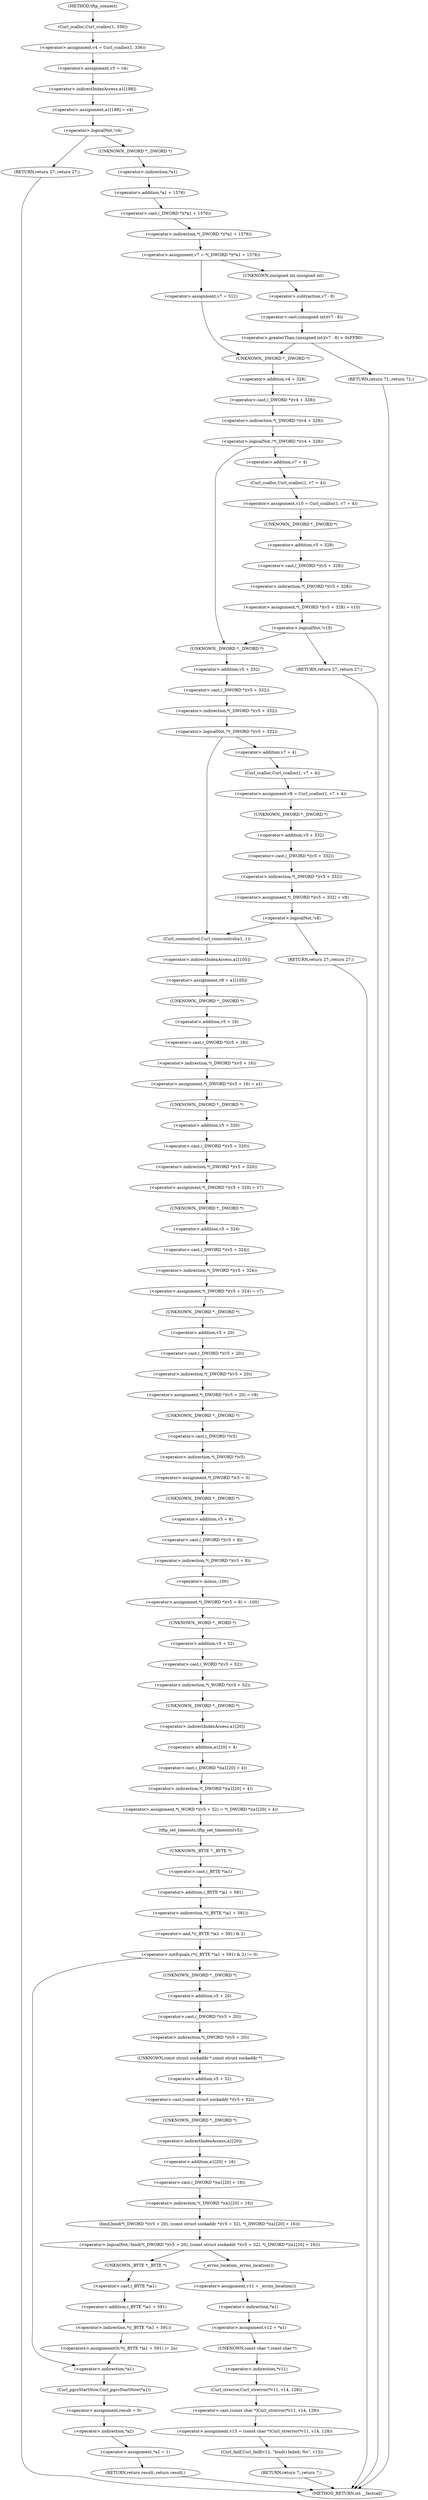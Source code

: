 digraph tftp_connect {  
"1000127" [label = "(<operator>.assignment,v4 = Curl_ccalloc(1, 336))" ]
"1000129" [label = "(Curl_ccalloc,Curl_ccalloc(1, 336))" ]
"1000132" [label = "(<operator>.assignment,v5 = v4)" ]
"1000135" [label = "(<operator>.assignment,a1[188] = v4)" ]
"1000136" [label = "(<operator>.indirectIndexAccess,a1[188])" ]
"1000141" [label = "(<operator>.logicalNot,!v4)" ]
"1000143" [label = "(RETURN,return 27;,return 27;)" ]
"1000145" [label = "(<operator>.assignment,v7 = *(_DWORD *)(*a1 + 1576))" ]
"1000147" [label = "(<operator>.indirection,*(_DWORD *)(*a1 + 1576))" ]
"1000148" [label = "(<operator>.cast,(_DWORD *)(*a1 + 1576))" ]
"1000149" [label = "(UNKNOWN,_DWORD *,_DWORD *)" ]
"1000150" [label = "(<operator>.addition,*a1 + 1576)" ]
"1000151" [label = "(<operator>.indirection,*a1)" ]
"1000158" [label = "(<operator>.greaterThan,(unsigned int)(v7 - 8) > 0xFFB0)" ]
"1000159" [label = "(<operator>.cast,(unsigned int)(v7 - 8))" ]
"1000160" [label = "(UNKNOWN,unsigned int,unsigned int)" ]
"1000161" [label = "(<operator>.subtraction,v7 - 8)" ]
"1000165" [label = "(RETURN,return 71;,return 71;)" ]
"1000169" [label = "(<operator>.assignment,v7 = 512)" ]
"1000173" [label = "(<operator>.logicalNot,!*(_DWORD *)(v4 + 328))" ]
"1000174" [label = "(<operator>.indirection,*(_DWORD *)(v4 + 328))" ]
"1000175" [label = "(<operator>.cast,(_DWORD *)(v4 + 328))" ]
"1000176" [label = "(UNKNOWN,_DWORD *,_DWORD *)" ]
"1000177" [label = "(<operator>.addition,v4 + 328)" ]
"1000181" [label = "(<operator>.assignment,v10 = Curl_ccalloc(1, v7 + 4))" ]
"1000183" [label = "(Curl_ccalloc,Curl_ccalloc(1, v7 + 4))" ]
"1000185" [label = "(<operator>.addition,v7 + 4)" ]
"1000188" [label = "(<operator>.assignment,*(_DWORD *)(v5 + 328) = v10)" ]
"1000189" [label = "(<operator>.indirection,*(_DWORD *)(v5 + 328))" ]
"1000190" [label = "(<operator>.cast,(_DWORD *)(v5 + 328))" ]
"1000191" [label = "(UNKNOWN,_DWORD *,_DWORD *)" ]
"1000192" [label = "(<operator>.addition,v5 + 328)" ]
"1000197" [label = "(<operator>.logicalNot,!v10)" ]
"1000199" [label = "(RETURN,return 27;,return 27;)" ]
"1000202" [label = "(<operator>.logicalNot,!*(_DWORD *)(v5 + 332))" ]
"1000203" [label = "(<operator>.indirection,*(_DWORD *)(v5 + 332))" ]
"1000204" [label = "(<operator>.cast,(_DWORD *)(v5 + 332))" ]
"1000205" [label = "(UNKNOWN,_DWORD *,_DWORD *)" ]
"1000206" [label = "(<operator>.addition,v5 + 332)" ]
"1000210" [label = "(<operator>.assignment,v8 = Curl_ccalloc(1, v7 + 4))" ]
"1000212" [label = "(Curl_ccalloc,Curl_ccalloc(1, v7 + 4))" ]
"1000214" [label = "(<operator>.addition,v7 + 4)" ]
"1000217" [label = "(<operator>.assignment,*(_DWORD *)(v5 + 332) = v8)" ]
"1000218" [label = "(<operator>.indirection,*(_DWORD *)(v5 + 332))" ]
"1000219" [label = "(<operator>.cast,(_DWORD *)(v5 + 332))" ]
"1000220" [label = "(UNKNOWN,_DWORD *,_DWORD *)" ]
"1000221" [label = "(<operator>.addition,v5 + 332)" ]
"1000226" [label = "(<operator>.logicalNot,!v8)" ]
"1000228" [label = "(RETURN,return 27;,return 27;)" ]
"1000230" [label = "(Curl_conncontrol,Curl_conncontrol(a1, 1))" ]
"1000233" [label = "(<operator>.assignment,v9 = a1[105])" ]
"1000235" [label = "(<operator>.indirectIndexAccess,a1[105])" ]
"1000238" [label = "(<operator>.assignment,*(_DWORD *)(v5 + 16) = a1)" ]
"1000239" [label = "(<operator>.indirection,*(_DWORD *)(v5 + 16))" ]
"1000240" [label = "(<operator>.cast,(_DWORD *)(v5 + 16))" ]
"1000241" [label = "(UNKNOWN,_DWORD *,_DWORD *)" ]
"1000242" [label = "(<operator>.addition,v5 + 16)" ]
"1000246" [label = "(<operator>.assignment,*(_DWORD *)(v5 + 320) = v7)" ]
"1000247" [label = "(<operator>.indirection,*(_DWORD *)(v5 + 320))" ]
"1000248" [label = "(<operator>.cast,(_DWORD *)(v5 + 320))" ]
"1000249" [label = "(UNKNOWN,_DWORD *,_DWORD *)" ]
"1000250" [label = "(<operator>.addition,v5 + 320)" ]
"1000254" [label = "(<operator>.assignment,*(_DWORD *)(v5 + 324) = v7)" ]
"1000255" [label = "(<operator>.indirection,*(_DWORD *)(v5 + 324))" ]
"1000256" [label = "(<operator>.cast,(_DWORD *)(v5 + 324))" ]
"1000257" [label = "(UNKNOWN,_DWORD *,_DWORD *)" ]
"1000258" [label = "(<operator>.addition,v5 + 324)" ]
"1000262" [label = "(<operator>.assignment,*(_DWORD *)(v5 + 20) = v9)" ]
"1000263" [label = "(<operator>.indirection,*(_DWORD *)(v5 + 20))" ]
"1000264" [label = "(<operator>.cast,(_DWORD *)(v5 + 20))" ]
"1000265" [label = "(UNKNOWN,_DWORD *,_DWORD *)" ]
"1000266" [label = "(<operator>.addition,v5 + 20)" ]
"1000270" [label = "(<operator>.assignment,*(_DWORD *)v5 = 0)" ]
"1000271" [label = "(<operator>.indirection,*(_DWORD *)v5)" ]
"1000272" [label = "(<operator>.cast,(_DWORD *)v5)" ]
"1000273" [label = "(UNKNOWN,_DWORD *,_DWORD *)" ]
"1000276" [label = "(<operator>.assignment,*(_DWORD *)(v5 + 8) = -100)" ]
"1000277" [label = "(<operator>.indirection,*(_DWORD *)(v5 + 8))" ]
"1000278" [label = "(<operator>.cast,(_DWORD *)(v5 + 8))" ]
"1000279" [label = "(UNKNOWN,_DWORD *,_DWORD *)" ]
"1000280" [label = "(<operator>.addition,v5 + 8)" ]
"1000283" [label = "(<operator>.minus,-100)" ]
"1000285" [label = "(<operator>.assignment,*(_WORD *)(v5 + 52) = *(_DWORD *)(a1[20] + 4))" ]
"1000286" [label = "(<operator>.indirection,*(_WORD *)(v5 + 52))" ]
"1000287" [label = "(<operator>.cast,(_WORD *)(v5 + 52))" ]
"1000288" [label = "(UNKNOWN,_WORD *,_WORD *)" ]
"1000289" [label = "(<operator>.addition,v5 + 52)" ]
"1000292" [label = "(<operator>.indirection,*(_DWORD *)(a1[20] + 4))" ]
"1000293" [label = "(<operator>.cast,(_DWORD *)(a1[20] + 4))" ]
"1000294" [label = "(UNKNOWN,_DWORD *,_DWORD *)" ]
"1000295" [label = "(<operator>.addition,a1[20] + 4)" ]
"1000296" [label = "(<operator>.indirectIndexAccess,a1[20])" ]
"1000300" [label = "(tftp_set_timeouts,tftp_set_timeouts(v5))" ]
"1000303" [label = "(<operator>.notEquals,(*((_BYTE *)a1 + 591) & 2) != 0)" ]
"1000304" [label = "(<operator>.and,*((_BYTE *)a1 + 591) & 2)" ]
"1000305" [label = "(<operator>.indirection,*((_BYTE *)a1 + 591))" ]
"1000306" [label = "(<operator>.addition,(_BYTE *)a1 + 591)" ]
"1000307" [label = "(<operator>.cast,(_BYTE *)a1)" ]
"1000308" [label = "(UNKNOWN,_BYTE *,_BYTE *)" ]
"1000315" [label = "(<operator>.logicalNot,!bind(*(_DWORD *)(v5 + 20), (const struct sockaddr *)(v5 + 52), *(_DWORD *)(a1[20] + 16)))" ]
"1000316" [label = "(bind,bind(*(_DWORD *)(v5 + 20), (const struct sockaddr *)(v5 + 52), *(_DWORD *)(a1[20] + 16)))" ]
"1000317" [label = "(<operator>.indirection,*(_DWORD *)(v5 + 20))" ]
"1000318" [label = "(<operator>.cast,(_DWORD *)(v5 + 20))" ]
"1000319" [label = "(UNKNOWN,_DWORD *,_DWORD *)" ]
"1000320" [label = "(<operator>.addition,v5 + 20)" ]
"1000323" [label = "(<operator>.cast,(const struct sockaddr *)(v5 + 52))" ]
"1000324" [label = "(UNKNOWN,const struct sockaddr *,const struct sockaddr *)" ]
"1000325" [label = "(<operator>.addition,v5 + 52)" ]
"1000328" [label = "(<operator>.indirection,*(_DWORD *)(a1[20] + 16))" ]
"1000329" [label = "(<operator>.cast,(_DWORD *)(a1[20] + 16))" ]
"1000330" [label = "(UNKNOWN,_DWORD *,_DWORD *)" ]
"1000331" [label = "(<operator>.addition,a1[20] + 16)" ]
"1000332" [label = "(<operator>.indirectIndexAccess,a1[20])" ]
"1000337" [label = "(<operators>.assignmentOr,*((_BYTE *)a1 + 591) |= 2u)" ]
"1000338" [label = "(<operator>.indirection,*((_BYTE *)a1 + 591))" ]
"1000339" [label = "(<operator>.addition,(_BYTE *)a1 + 591)" ]
"1000340" [label = "(<operator>.cast,(_BYTE *)a1)" ]
"1000341" [label = "(UNKNOWN,_BYTE *,_BYTE *)" ]
"1000346" [label = "(Curl_pgrsStartNow,Curl_pgrsStartNow(*a1))" ]
"1000347" [label = "(<operator>.indirection,*a1)" ]
"1000349" [label = "(<operator>.assignment,result = 0)" ]
"1000352" [label = "(<operator>.assignment,*a2 = 1)" ]
"1000353" [label = "(<operator>.indirection,*a2)" ]
"1000356" [label = "(RETURN,return result;,return result;)" ]
"1000358" [label = "(<operator>.assignment,v11 = _errno_location())" ]
"1000360" [label = "(_errno_location,_errno_location())" ]
"1000361" [label = "(<operator>.assignment,v12 = *a1)" ]
"1000363" [label = "(<operator>.indirection,*a1)" ]
"1000365" [label = "(<operator>.assignment,v13 = (const char *)Curl_strerror(*v11, v14, 128))" ]
"1000367" [label = "(<operator>.cast,(const char *)Curl_strerror(*v11, v14, 128))" ]
"1000368" [label = "(UNKNOWN,const char *,const char *)" ]
"1000369" [label = "(Curl_strerror,Curl_strerror(*v11, v14, 128))" ]
"1000370" [label = "(<operator>.indirection,*v11)" ]
"1000374" [label = "(Curl_failf,Curl_failf(v12, \"bind() failed; %s\", v13))" ]
"1000378" [label = "(RETURN,return 7;,return 7;)" ]
"1000112" [label = "(METHOD,tftp_connect)" ]
"1000380" [label = "(METHOD_RETURN,int __fastcall)" ]
  "1000127" -> "1000132" 
  "1000129" -> "1000127" 
  "1000132" -> "1000136" 
  "1000135" -> "1000141" 
  "1000136" -> "1000135" 
  "1000141" -> "1000143" 
  "1000141" -> "1000149" 
  "1000143" -> "1000380" 
  "1000145" -> "1000160" 
  "1000145" -> "1000169" 
  "1000147" -> "1000145" 
  "1000148" -> "1000147" 
  "1000149" -> "1000151" 
  "1000150" -> "1000148" 
  "1000151" -> "1000150" 
  "1000158" -> "1000176" 
  "1000158" -> "1000165" 
  "1000159" -> "1000158" 
  "1000160" -> "1000161" 
  "1000161" -> "1000159" 
  "1000165" -> "1000380" 
  "1000169" -> "1000176" 
  "1000173" -> "1000205" 
  "1000173" -> "1000185" 
  "1000174" -> "1000173" 
  "1000175" -> "1000174" 
  "1000176" -> "1000177" 
  "1000177" -> "1000175" 
  "1000181" -> "1000191" 
  "1000183" -> "1000181" 
  "1000185" -> "1000183" 
  "1000188" -> "1000197" 
  "1000189" -> "1000188" 
  "1000190" -> "1000189" 
  "1000191" -> "1000192" 
  "1000192" -> "1000190" 
  "1000197" -> "1000205" 
  "1000197" -> "1000199" 
  "1000199" -> "1000380" 
  "1000202" -> "1000214" 
  "1000202" -> "1000230" 
  "1000203" -> "1000202" 
  "1000204" -> "1000203" 
  "1000205" -> "1000206" 
  "1000206" -> "1000204" 
  "1000210" -> "1000220" 
  "1000212" -> "1000210" 
  "1000214" -> "1000212" 
  "1000217" -> "1000226" 
  "1000218" -> "1000217" 
  "1000219" -> "1000218" 
  "1000220" -> "1000221" 
  "1000221" -> "1000219" 
  "1000226" -> "1000228" 
  "1000226" -> "1000230" 
  "1000228" -> "1000380" 
  "1000230" -> "1000235" 
  "1000233" -> "1000241" 
  "1000235" -> "1000233" 
  "1000238" -> "1000249" 
  "1000239" -> "1000238" 
  "1000240" -> "1000239" 
  "1000241" -> "1000242" 
  "1000242" -> "1000240" 
  "1000246" -> "1000257" 
  "1000247" -> "1000246" 
  "1000248" -> "1000247" 
  "1000249" -> "1000250" 
  "1000250" -> "1000248" 
  "1000254" -> "1000265" 
  "1000255" -> "1000254" 
  "1000256" -> "1000255" 
  "1000257" -> "1000258" 
  "1000258" -> "1000256" 
  "1000262" -> "1000273" 
  "1000263" -> "1000262" 
  "1000264" -> "1000263" 
  "1000265" -> "1000266" 
  "1000266" -> "1000264" 
  "1000270" -> "1000279" 
  "1000271" -> "1000270" 
  "1000272" -> "1000271" 
  "1000273" -> "1000272" 
  "1000276" -> "1000288" 
  "1000277" -> "1000283" 
  "1000278" -> "1000277" 
  "1000279" -> "1000280" 
  "1000280" -> "1000278" 
  "1000283" -> "1000276" 
  "1000285" -> "1000300" 
  "1000286" -> "1000294" 
  "1000287" -> "1000286" 
  "1000288" -> "1000289" 
  "1000289" -> "1000287" 
  "1000292" -> "1000285" 
  "1000293" -> "1000292" 
  "1000294" -> "1000296" 
  "1000295" -> "1000293" 
  "1000296" -> "1000295" 
  "1000300" -> "1000308" 
  "1000303" -> "1000319" 
  "1000303" -> "1000347" 
  "1000304" -> "1000303" 
  "1000305" -> "1000304" 
  "1000306" -> "1000305" 
  "1000307" -> "1000306" 
  "1000308" -> "1000307" 
  "1000315" -> "1000341" 
  "1000315" -> "1000360" 
  "1000316" -> "1000315" 
  "1000317" -> "1000324" 
  "1000318" -> "1000317" 
  "1000319" -> "1000320" 
  "1000320" -> "1000318" 
  "1000323" -> "1000330" 
  "1000324" -> "1000325" 
  "1000325" -> "1000323" 
  "1000328" -> "1000316" 
  "1000329" -> "1000328" 
  "1000330" -> "1000332" 
  "1000331" -> "1000329" 
  "1000332" -> "1000331" 
  "1000337" -> "1000347" 
  "1000338" -> "1000337" 
  "1000339" -> "1000338" 
  "1000340" -> "1000339" 
  "1000341" -> "1000340" 
  "1000346" -> "1000349" 
  "1000347" -> "1000346" 
  "1000349" -> "1000353" 
  "1000352" -> "1000356" 
  "1000353" -> "1000352" 
  "1000356" -> "1000380" 
  "1000358" -> "1000363" 
  "1000360" -> "1000358" 
  "1000361" -> "1000368" 
  "1000363" -> "1000361" 
  "1000365" -> "1000374" 
  "1000367" -> "1000365" 
  "1000368" -> "1000370" 
  "1000369" -> "1000367" 
  "1000370" -> "1000369" 
  "1000374" -> "1000378" 
  "1000378" -> "1000380" 
  "1000112" -> "1000129" 
}

